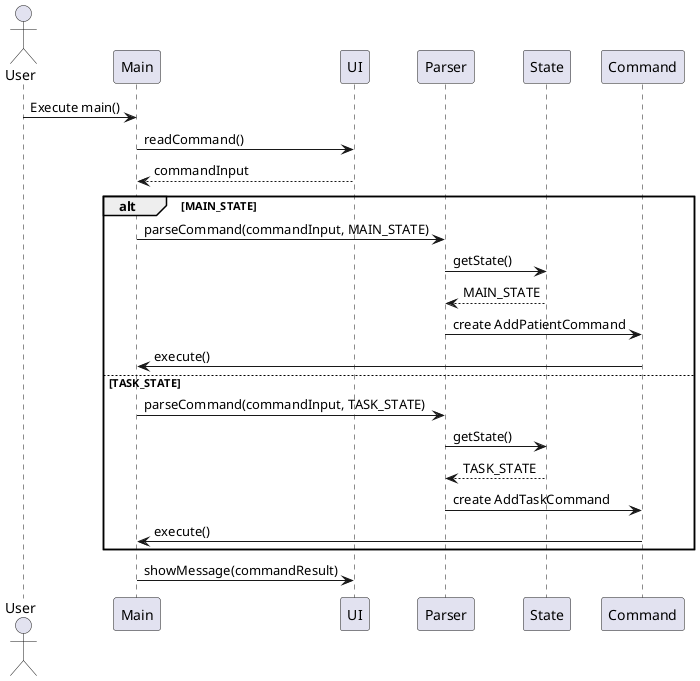 @startuml
actor User as U
participant "Main" as M
participant "UI" as UI
participant "Parser" as P
participant "State" as S
participant "Command" as C

U -> M: Execute main()
M -> UI: readCommand()
UI --> M: commandInput

alt MAIN_STATE
    M -> P: parseCommand(commandInput, MAIN_STATE)
    P -> S: getState()
    S --> P: MAIN_STATE
    P -> C: create AddPatientCommand
    C -> M: execute()

else TASK_STATE
    M -> P: parseCommand(commandInput, TASK_STATE)
    P -> S: getState()
    S --> P: TASK_STATE
    P -> C: create AddTaskCommand
    C -> M: execute()

end

M -> UI: showMessage(commandResult)

@enduml
